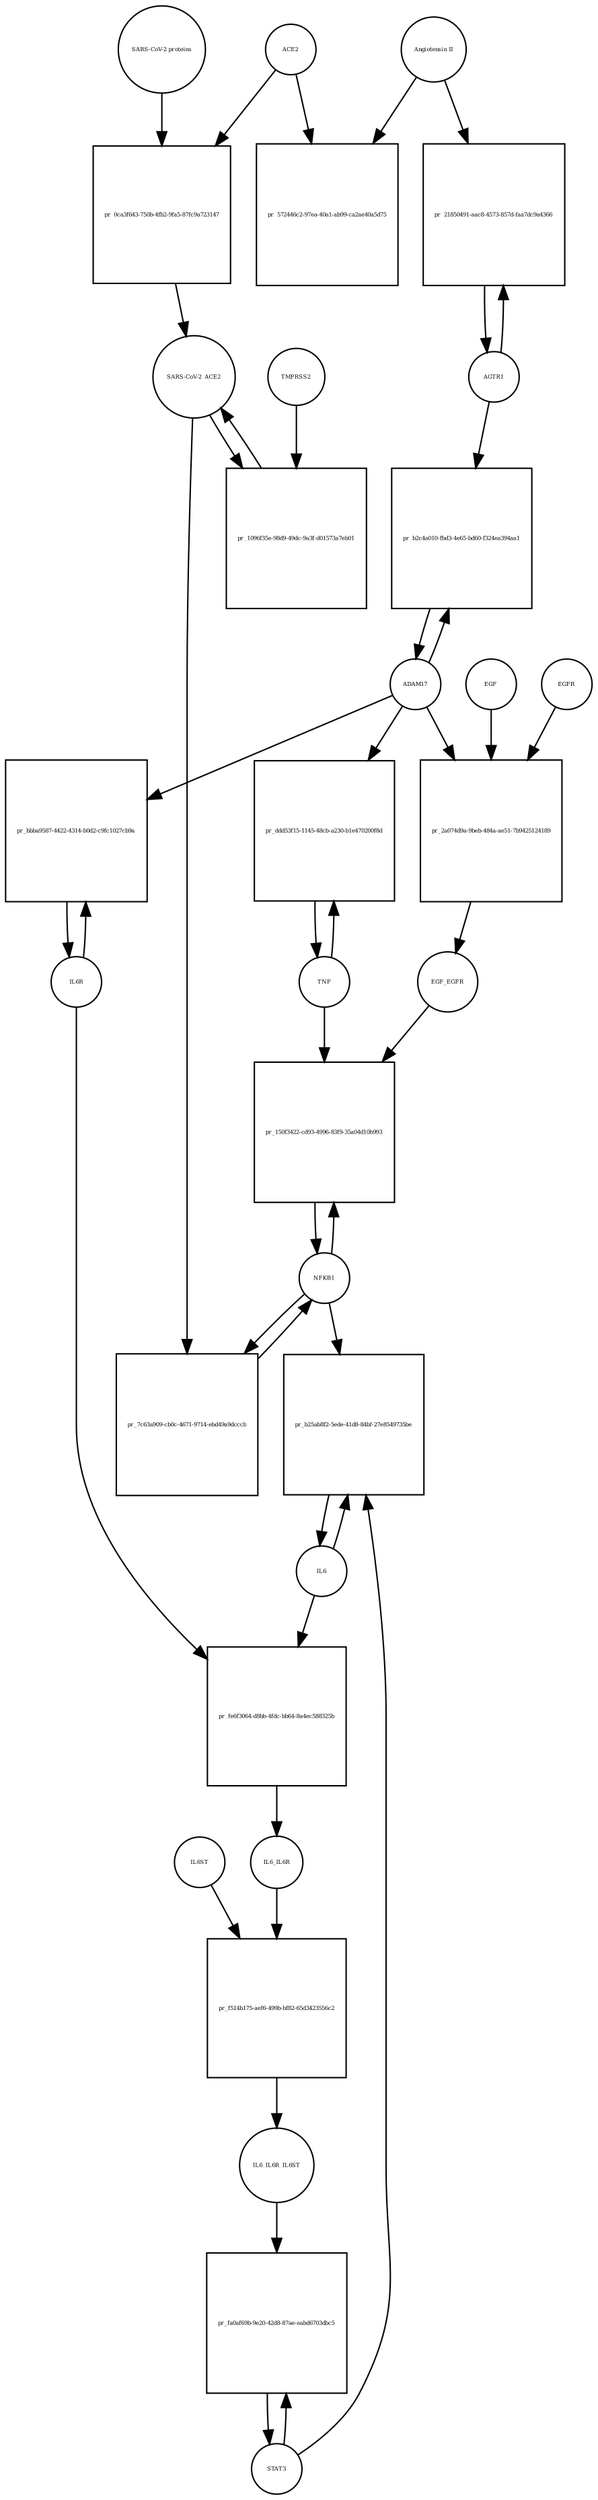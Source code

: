 strict digraph  {
"Angiotensin II" [annotation="", bipartite=0, cls="simple chemical", fontsize=4, label="Angiotensin II", shape=circle];
"pr_572446c2-97ea-40a1-ab99-ca2ae40a5d75" [annotation="", bipartite=1, cls=process, fontsize=4, label="pr_572446c2-97ea-40a1-ab99-ca2ae40a5d75", shape=square];
ACE2 [annotation="", bipartite=0, cls=macromolecule, fontsize=4, label=ACE2, shape=circle];
"pr_0ca3f643-750b-4fb2-9fa5-87fc9a723147" [annotation="", bipartite=1, cls=process, fontsize=4, label="pr_0ca3f643-750b-4fb2-9fa5-87fc9a723147", shape=square];
"SARS-CoV-2_ACE2" [annotation="", bipartite=0, cls=complex, fontsize=4, label="SARS-CoV-2_ACE2", shape=circle];
"SARS-CoV-2 proteins" [annotation="", bipartite=0, cls=macromolecule, fontsize=4, label="SARS-CoV-2 proteins", shape=circle];
"pr_1096f35e-98d9-49dc-9a3f-d01573a7eb01" [annotation="", bipartite=1, cls=process, fontsize=4, label="pr_1096f35e-98d9-49dc-9a3f-d01573a7eb01", shape=square];
TMPRSS2 [annotation="", bipartite=0, cls=macromolecule, fontsize=4, label=TMPRSS2, shape=circle];
NFKB1 [annotation="", bipartite=0, cls=macromolecule, fontsize=4, label=NFKB1, shape=circle];
"pr_7c63a909-cb0c-4671-9714-ebd49a9dcccb" [annotation="", bipartite=1, cls=process, fontsize=4, label="pr_7c63a909-cb0c-4671-9714-ebd49a9dcccb", shape=square];
"pr_150f3422-cd93-4996-83f9-35a04d10b993" [annotation="", bipartite=1, cls=process, fontsize=4, label="pr_150f3422-cd93-4996-83f9-35a04d10b993", shape=square];
EGF_EGFR [annotation="", bipartite=0, cls=complex, fontsize=4, label=EGF_EGFR, shape=circle];
TNF [annotation="", bipartite=0, cls=macromolecule, fontsize=4, label=TNF, shape=circle];
AGTR1 [annotation="", bipartite=0, cls=macromolecule, fontsize=4, label=AGTR1, shape=circle];
"pr_21850491-aac8-4573-857d-faa7dc9a4366" [annotation="", bipartite=1, cls=process, fontsize=4, label="pr_21850491-aac8-4573-857d-faa7dc9a4366", shape=square];
ADAM17 [annotation="", bipartite=0, cls=macromolecule, fontsize=4, label=ADAM17, shape=circle];
"pr_b2c4a010-fbd3-4e65-bd60-f324ea394aa1" [annotation="", bipartite=1, cls=process, fontsize=4, label="pr_b2c4a010-fbd3-4e65-bd60-f324ea394aa1", shape=square];
IL6R [annotation="", bipartite=0, cls=macromolecule, fontsize=4, label=IL6R, shape=circle];
"pr_bbba9587-4422-4314-b0d2-c9fc1027cb9a" [annotation="", bipartite=1, cls=process, fontsize=4, label="pr_bbba9587-4422-4314-b0d2-c9fc1027cb9a", shape=square];
EGFR [annotation="", bipartite=0, cls=macromolecule, fontsize=4, label=EGFR, shape=circle];
"pr_2a074d9a-9beb-484a-ae51-7b9425124189" [annotation="", bipartite=1, cls=process, fontsize=4, label="pr_2a074d9a-9beb-484a-ae51-7b9425124189", shape=square];
EGF [annotation="", bipartite=0, cls=macromolecule, fontsize=4, label=EGF, shape=circle];
"pr_ddd53f15-1145-48cb-a230-b1e470200f8d" [annotation="", bipartite=1, cls=process, fontsize=4, label="pr_ddd53f15-1145-48cb-a230-b1e470200f8d", shape=square];
"pr_fe6f3064-d8bb-4fdc-bb64-8a4ec588325b" [annotation="", bipartite=1, cls=process, fontsize=4, label="pr_fe6f3064-d8bb-4fdc-bb64-8a4ec588325b", shape=square];
IL6_IL6R [annotation="", bipartite=0, cls=complex, fontsize=4, label=IL6_IL6R, shape=circle];
IL6 [annotation="", bipartite=0, cls=macromolecule, fontsize=4, label=IL6, shape=circle];
"pr_f514b175-aef6-499b-bf82-65d3423556c2" [annotation="", bipartite=1, cls=process, fontsize=4, label="pr_f514b175-aef6-499b-bf82-65d3423556c2", shape=square];
IL6_IL6R_IL6ST [annotation="", bipartite=0, cls=complex, fontsize=4, label=IL6_IL6R_IL6ST, shape=circle];
IL6ST [annotation="", bipartite=0, cls=macromolecule, fontsize=4, label=IL6ST, shape=circle];
STAT3 [annotation="", bipartite=0, cls=macromolecule, fontsize=4, label=STAT3, shape=circle];
"pr_fa0af69b-9e20-42d8-87ae-eabd6703dbc5" [annotation="", bipartite=1, cls=process, fontsize=4, label="pr_fa0af69b-9e20-42d8-87ae-eabd6703dbc5", shape=square];
"pr_b25ab8f2-5ede-41d8-84bf-27e8549735be" [annotation="", bipartite=1, cls=process, fontsize=4, label="pr_b25ab8f2-5ede-41d8-84bf-27e8549735be", shape=square];
"Angiotensin II" -> "pr_572446c2-97ea-40a1-ab99-ca2ae40a5d75"  [annotation="", interaction_type=consumption];
"Angiotensin II" -> "pr_21850491-aac8-4573-857d-faa7dc9a4366"  [annotation="", interaction_type=catalysis];
ACE2 -> "pr_572446c2-97ea-40a1-ab99-ca2ae40a5d75"  [annotation="", interaction_type=catalysis];
ACE2 -> "pr_0ca3f643-750b-4fb2-9fa5-87fc9a723147"  [annotation="", interaction_type=consumption];
"pr_0ca3f643-750b-4fb2-9fa5-87fc9a723147" -> "SARS-CoV-2_ACE2"  [annotation="", interaction_type=production];
"SARS-CoV-2_ACE2" -> "pr_1096f35e-98d9-49dc-9a3f-d01573a7eb01"  [annotation="", interaction_type=consumption];
"SARS-CoV-2_ACE2" -> "pr_7c63a909-cb0c-4671-9714-ebd49a9dcccb"  [annotation="", interaction_type=stimulation];
"SARS-CoV-2 proteins" -> "pr_0ca3f643-750b-4fb2-9fa5-87fc9a723147"  [annotation="", interaction_type=consumption];
"pr_1096f35e-98d9-49dc-9a3f-d01573a7eb01" -> "SARS-CoV-2_ACE2"  [annotation="", interaction_type=production];
TMPRSS2 -> "pr_1096f35e-98d9-49dc-9a3f-d01573a7eb01"  [annotation="", interaction_type=consumption];
NFKB1 -> "pr_7c63a909-cb0c-4671-9714-ebd49a9dcccb"  [annotation="", interaction_type=consumption];
NFKB1 -> "pr_150f3422-cd93-4996-83f9-35a04d10b993"  [annotation="", interaction_type=consumption];
NFKB1 -> "pr_b25ab8f2-5ede-41d8-84bf-27e8549735be"  [annotation="", interaction_type=stimulation];
"pr_7c63a909-cb0c-4671-9714-ebd49a9dcccb" -> NFKB1  [annotation="", interaction_type=production];
"pr_150f3422-cd93-4996-83f9-35a04d10b993" -> NFKB1  [annotation="", interaction_type=production];
EGF_EGFR -> "pr_150f3422-cd93-4996-83f9-35a04d10b993"  [annotation="", interaction_type=stimulation];
TNF -> "pr_150f3422-cd93-4996-83f9-35a04d10b993"  [annotation="", interaction_type=stimulation];
TNF -> "pr_ddd53f15-1145-48cb-a230-b1e470200f8d"  [annotation="", interaction_type=consumption];
AGTR1 -> "pr_21850491-aac8-4573-857d-faa7dc9a4366"  [annotation="", interaction_type=consumption];
AGTR1 -> "pr_b2c4a010-fbd3-4e65-bd60-f324ea394aa1"  [annotation="", interaction_type=catalysis];
"pr_21850491-aac8-4573-857d-faa7dc9a4366" -> AGTR1  [annotation="", interaction_type=production];
ADAM17 -> "pr_b2c4a010-fbd3-4e65-bd60-f324ea394aa1"  [annotation="", interaction_type=consumption];
ADAM17 -> "pr_bbba9587-4422-4314-b0d2-c9fc1027cb9a"  [annotation="", interaction_type=catalysis];
ADAM17 -> "pr_2a074d9a-9beb-484a-ae51-7b9425124189"  [annotation="", interaction_type=stimulation];
ADAM17 -> "pr_ddd53f15-1145-48cb-a230-b1e470200f8d"  [annotation="", interaction_type=catalysis];
"pr_b2c4a010-fbd3-4e65-bd60-f324ea394aa1" -> ADAM17  [annotation="", interaction_type=production];
IL6R -> "pr_bbba9587-4422-4314-b0d2-c9fc1027cb9a"  [annotation="", interaction_type=consumption];
IL6R -> "pr_fe6f3064-d8bb-4fdc-bb64-8a4ec588325b"  [annotation="", interaction_type=consumption];
"pr_bbba9587-4422-4314-b0d2-c9fc1027cb9a" -> IL6R  [annotation="", interaction_type=production];
EGFR -> "pr_2a074d9a-9beb-484a-ae51-7b9425124189"  [annotation="", interaction_type=consumption];
"pr_2a074d9a-9beb-484a-ae51-7b9425124189" -> EGF_EGFR  [annotation="", interaction_type=production];
EGF -> "pr_2a074d9a-9beb-484a-ae51-7b9425124189"  [annotation="", interaction_type=consumption];
"pr_ddd53f15-1145-48cb-a230-b1e470200f8d" -> TNF  [annotation="", interaction_type=production];
"pr_fe6f3064-d8bb-4fdc-bb64-8a4ec588325b" -> IL6_IL6R  [annotation="", interaction_type=production];
IL6_IL6R -> "pr_f514b175-aef6-499b-bf82-65d3423556c2"  [annotation="", interaction_type=consumption];
IL6 -> "pr_fe6f3064-d8bb-4fdc-bb64-8a4ec588325b"  [annotation="", interaction_type=consumption];
IL6 -> "pr_b25ab8f2-5ede-41d8-84bf-27e8549735be"  [annotation="", interaction_type=consumption];
"pr_f514b175-aef6-499b-bf82-65d3423556c2" -> IL6_IL6R_IL6ST  [annotation="", interaction_type=production];
IL6_IL6R_IL6ST -> "pr_fa0af69b-9e20-42d8-87ae-eabd6703dbc5"  [annotation="", interaction_type=catalysis];
IL6ST -> "pr_f514b175-aef6-499b-bf82-65d3423556c2"  [annotation="", interaction_type=consumption];
STAT3 -> "pr_fa0af69b-9e20-42d8-87ae-eabd6703dbc5"  [annotation="", interaction_type=consumption];
STAT3 -> "pr_b25ab8f2-5ede-41d8-84bf-27e8549735be"  [annotation="", interaction_type=stimulation];
"pr_fa0af69b-9e20-42d8-87ae-eabd6703dbc5" -> STAT3  [annotation="", interaction_type=production];
"pr_b25ab8f2-5ede-41d8-84bf-27e8549735be" -> IL6  [annotation="", interaction_type=production];
}
